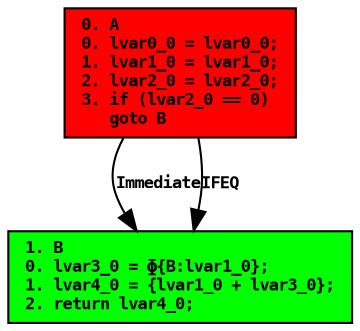 digraph "g1" {
   node [fontsize = 8.0, fontname = "consolas bold", dpi = 200.0]
   edge [fontsize = 8.0, fontname = "consolas bold", dpi = 200.0]
   graph [fontsize = 8.0, fontname = "consolas bold", dpi = 200.0]
   "A" [labeljust = "l", fillcolor = "red", shape = "box", style = "filled", label = "0. A\l0. lvar0_0 = lvar0_0;\l1. lvar1_0 = lvar1_0;\l2. lvar2_0 = lvar2_0;\l3. if (lvar2_0 == 0)\l   goto B\l"]
   "B" [labeljust = "l", fillcolor = "green", shape = "box", style = "filled", label = "1. B\l0. lvar3_0 = ɸ{B:lvar1_0};\l1. lvar4_0 = {lvar1_0 + lvar3_0};\l2. return lvar4_0;\l"]
   "A" -> "B" [label = "Immediate"];
   "A" -> "B" [label = "IFEQ"];
   
}